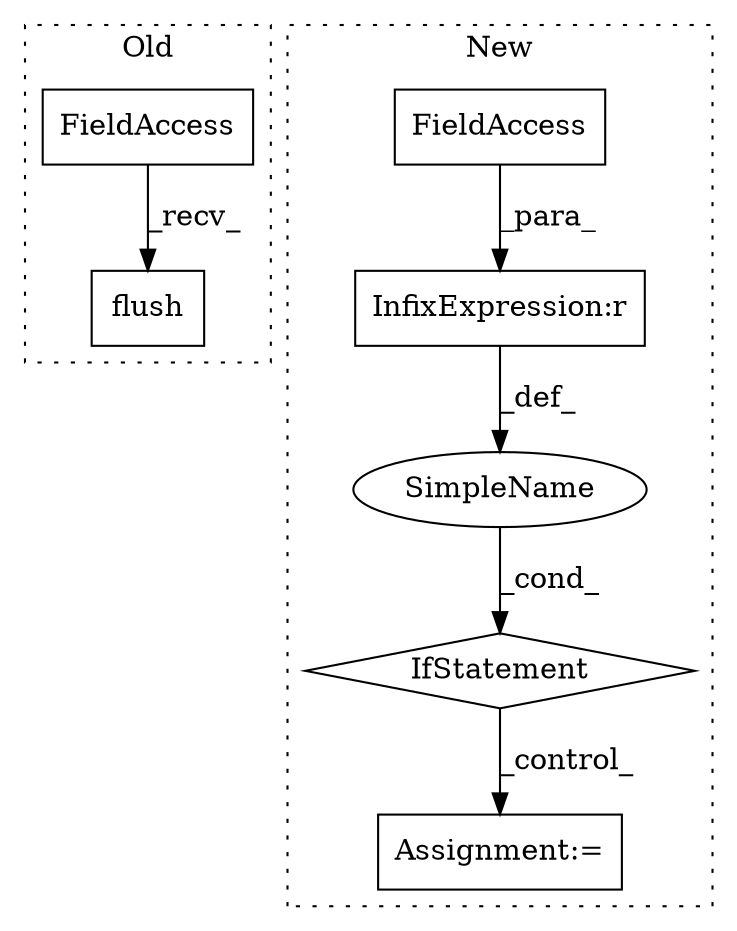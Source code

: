 digraph G {
subgraph cluster0 {
1 [label="flush" a="32" s="30070" l="7" shape="box"];
3 [label="FieldAccess" a="22" s="30058" l="11" shape="box"];
label = "Old";
style="dotted";
}
subgraph cluster1 {
2 [label="IfStatement" a="25" s="29728,29759" l="4,2" shape="diamond"];
4 [label="InfixExpression:r" a="27" s="29748" l="4" shape="box"];
5 [label="Assignment:=" a="7" s="29807" l="1" shape="box"];
6 [label="SimpleName" a="42" s="" l="" shape="ellipse"];
7 [label="FieldAccess" a="22" s="29732" l="16" shape="box"];
label = "New";
style="dotted";
}
2 -> 5 [label="_control_"];
3 -> 1 [label="_recv_"];
4 -> 6 [label="_def_"];
6 -> 2 [label="_cond_"];
7 -> 4 [label="_para_"];
}
